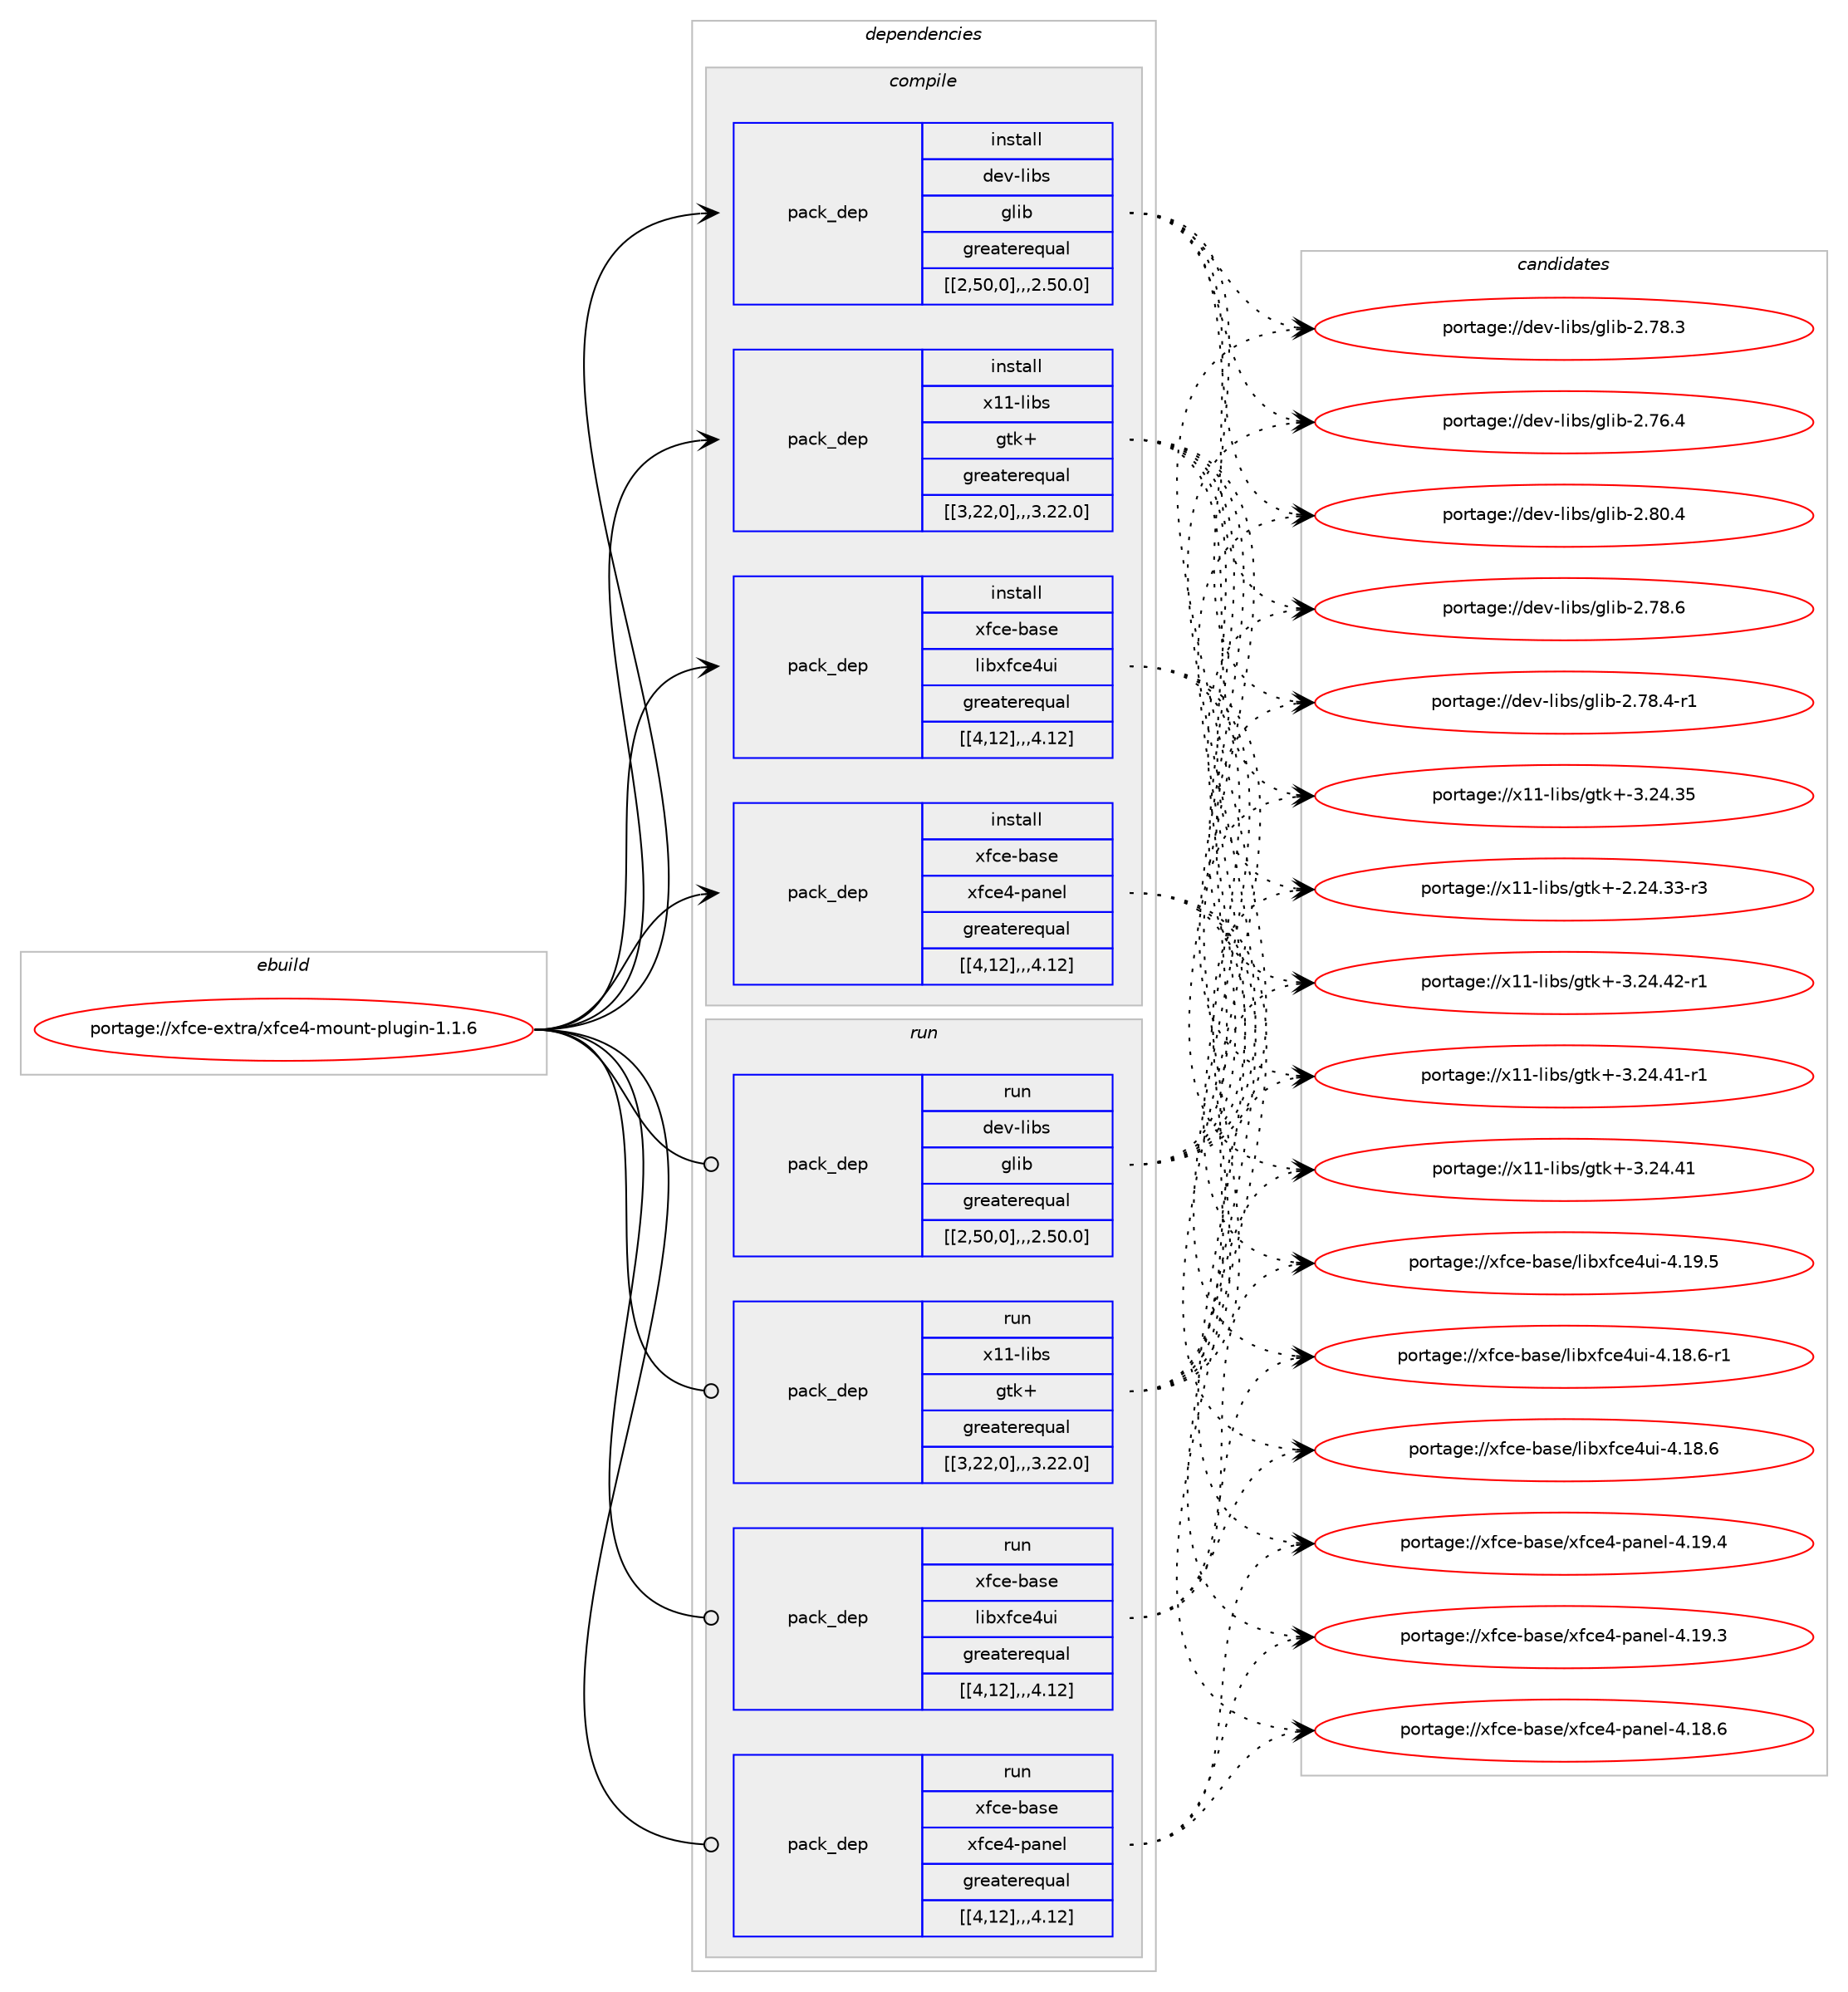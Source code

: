 digraph prolog {

# *************
# Graph options
# *************

newrank=true;
concentrate=true;
compound=true;
graph [rankdir=LR,fontname=Helvetica,fontsize=10,ranksep=1.5];#, ranksep=2.5, nodesep=0.2];
edge  [arrowhead=vee];
node  [fontname=Helvetica,fontsize=10];

# **********
# The ebuild
# **********

subgraph cluster_leftcol {
color=gray;
label=<<i>ebuild</i>>;
id [label="portage://xfce-extra/xfce4-mount-plugin-1.1.6", color=red, width=4, href="../xfce-extra/xfce4-mount-plugin-1.1.6.svg"];
}

# ****************
# The dependencies
# ****************

subgraph cluster_midcol {
color=gray;
label=<<i>dependencies</i>>;
subgraph cluster_compile {
fillcolor="#eeeeee";
style=filled;
label=<<i>compile</i>>;
subgraph pack24157 {
dependency37058 [label=<<TABLE BORDER="0" CELLBORDER="1" CELLSPACING="0" CELLPADDING="4" WIDTH="220"><TR><TD ROWSPAN="6" CELLPADDING="30">pack_dep</TD></TR><TR><TD WIDTH="110">install</TD></TR><TR><TD>dev-libs</TD></TR><TR><TD>glib</TD></TR><TR><TD>greaterequal</TD></TR><TR><TD>[[2,50,0],,,2.50.0]</TD></TR></TABLE>>, shape=none, color=blue];
}
id:e -> dependency37058:w [weight=20,style="solid",arrowhead="vee"];
subgraph pack24158 {
dependency37059 [label=<<TABLE BORDER="0" CELLBORDER="1" CELLSPACING="0" CELLPADDING="4" WIDTH="220"><TR><TD ROWSPAN="6" CELLPADDING="30">pack_dep</TD></TR><TR><TD WIDTH="110">install</TD></TR><TR><TD>x11-libs</TD></TR><TR><TD>gtk+</TD></TR><TR><TD>greaterequal</TD></TR><TR><TD>[[3,22,0],,,3.22.0]</TD></TR></TABLE>>, shape=none, color=blue];
}
id:e -> dependency37059:w [weight=20,style="solid",arrowhead="vee"];
subgraph pack24159 {
dependency37060 [label=<<TABLE BORDER="0" CELLBORDER="1" CELLSPACING="0" CELLPADDING="4" WIDTH="220"><TR><TD ROWSPAN="6" CELLPADDING="30">pack_dep</TD></TR><TR><TD WIDTH="110">install</TD></TR><TR><TD>xfce-base</TD></TR><TR><TD>libxfce4ui</TD></TR><TR><TD>greaterequal</TD></TR><TR><TD>[[4,12],,,4.12]</TD></TR></TABLE>>, shape=none, color=blue];
}
id:e -> dependency37060:w [weight=20,style="solid",arrowhead="vee"];
subgraph pack24160 {
dependency37061 [label=<<TABLE BORDER="0" CELLBORDER="1" CELLSPACING="0" CELLPADDING="4" WIDTH="220"><TR><TD ROWSPAN="6" CELLPADDING="30">pack_dep</TD></TR><TR><TD WIDTH="110">install</TD></TR><TR><TD>xfce-base</TD></TR><TR><TD>xfce4-panel</TD></TR><TR><TD>greaterequal</TD></TR><TR><TD>[[4,12],,,4.12]</TD></TR></TABLE>>, shape=none, color=blue];
}
id:e -> dependency37061:w [weight=20,style="solid",arrowhead="vee"];
}
subgraph cluster_compileandrun {
fillcolor="#eeeeee";
style=filled;
label=<<i>compile and run</i>>;
}
subgraph cluster_run {
fillcolor="#eeeeee";
style=filled;
label=<<i>run</i>>;
subgraph pack24161 {
dependency37062 [label=<<TABLE BORDER="0" CELLBORDER="1" CELLSPACING="0" CELLPADDING="4" WIDTH="220"><TR><TD ROWSPAN="6" CELLPADDING="30">pack_dep</TD></TR><TR><TD WIDTH="110">run</TD></TR><TR><TD>dev-libs</TD></TR><TR><TD>glib</TD></TR><TR><TD>greaterequal</TD></TR><TR><TD>[[2,50,0],,,2.50.0]</TD></TR></TABLE>>, shape=none, color=blue];
}
id:e -> dependency37062:w [weight=20,style="solid",arrowhead="odot"];
subgraph pack24162 {
dependency37063 [label=<<TABLE BORDER="0" CELLBORDER="1" CELLSPACING="0" CELLPADDING="4" WIDTH="220"><TR><TD ROWSPAN="6" CELLPADDING="30">pack_dep</TD></TR><TR><TD WIDTH="110">run</TD></TR><TR><TD>x11-libs</TD></TR><TR><TD>gtk+</TD></TR><TR><TD>greaterequal</TD></TR><TR><TD>[[3,22,0],,,3.22.0]</TD></TR></TABLE>>, shape=none, color=blue];
}
id:e -> dependency37063:w [weight=20,style="solid",arrowhead="odot"];
subgraph pack24163 {
dependency37064 [label=<<TABLE BORDER="0" CELLBORDER="1" CELLSPACING="0" CELLPADDING="4" WIDTH="220"><TR><TD ROWSPAN="6" CELLPADDING="30">pack_dep</TD></TR><TR><TD WIDTH="110">run</TD></TR><TR><TD>xfce-base</TD></TR><TR><TD>libxfce4ui</TD></TR><TR><TD>greaterequal</TD></TR><TR><TD>[[4,12],,,4.12]</TD></TR></TABLE>>, shape=none, color=blue];
}
id:e -> dependency37064:w [weight=20,style="solid",arrowhead="odot"];
subgraph pack24164 {
dependency37065 [label=<<TABLE BORDER="0" CELLBORDER="1" CELLSPACING="0" CELLPADDING="4" WIDTH="220"><TR><TD ROWSPAN="6" CELLPADDING="30">pack_dep</TD></TR><TR><TD WIDTH="110">run</TD></TR><TR><TD>xfce-base</TD></TR><TR><TD>xfce4-panel</TD></TR><TR><TD>greaterequal</TD></TR><TR><TD>[[4,12],,,4.12]</TD></TR></TABLE>>, shape=none, color=blue];
}
id:e -> dependency37065:w [weight=20,style="solid",arrowhead="odot"];
}
}

# **************
# The candidates
# **************

subgraph cluster_choices {
rank=same;
color=gray;
label=<<i>candidates</i>>;

subgraph choice24157 {
color=black;
nodesep=1;
choice1001011184510810598115471031081059845504656484652 [label="portage://dev-libs/glib-2.80.4", color=red, width=4,href="../dev-libs/glib-2.80.4.svg"];
choice1001011184510810598115471031081059845504655564654 [label="portage://dev-libs/glib-2.78.6", color=red, width=4,href="../dev-libs/glib-2.78.6.svg"];
choice10010111845108105981154710310810598455046555646524511449 [label="portage://dev-libs/glib-2.78.4-r1", color=red, width=4,href="../dev-libs/glib-2.78.4-r1.svg"];
choice1001011184510810598115471031081059845504655564651 [label="portage://dev-libs/glib-2.78.3", color=red, width=4,href="../dev-libs/glib-2.78.3.svg"];
choice1001011184510810598115471031081059845504655544652 [label="portage://dev-libs/glib-2.76.4", color=red, width=4,href="../dev-libs/glib-2.76.4.svg"];
dependency37058:e -> choice1001011184510810598115471031081059845504656484652:w [style=dotted,weight="100"];
dependency37058:e -> choice1001011184510810598115471031081059845504655564654:w [style=dotted,weight="100"];
dependency37058:e -> choice10010111845108105981154710310810598455046555646524511449:w [style=dotted,weight="100"];
dependency37058:e -> choice1001011184510810598115471031081059845504655564651:w [style=dotted,weight="100"];
dependency37058:e -> choice1001011184510810598115471031081059845504655544652:w [style=dotted,weight="100"];
}
subgraph choice24158 {
color=black;
nodesep=1;
choice12049494510810598115471031161074345514650524652504511449 [label="portage://x11-libs/gtk+-3.24.42-r1", color=red, width=4,href="../x11-libs/gtk+-3.24.42-r1.svg"];
choice12049494510810598115471031161074345514650524652494511449 [label="portage://x11-libs/gtk+-3.24.41-r1", color=red, width=4,href="../x11-libs/gtk+-3.24.41-r1.svg"];
choice1204949451081059811547103116107434551465052465249 [label="portage://x11-libs/gtk+-3.24.41", color=red, width=4,href="../x11-libs/gtk+-3.24.41.svg"];
choice1204949451081059811547103116107434551465052465153 [label="portage://x11-libs/gtk+-3.24.35", color=red, width=4,href="../x11-libs/gtk+-3.24.35.svg"];
choice12049494510810598115471031161074345504650524651514511451 [label="portage://x11-libs/gtk+-2.24.33-r3", color=red, width=4,href="../x11-libs/gtk+-2.24.33-r3.svg"];
dependency37059:e -> choice12049494510810598115471031161074345514650524652504511449:w [style=dotted,weight="100"];
dependency37059:e -> choice12049494510810598115471031161074345514650524652494511449:w [style=dotted,weight="100"];
dependency37059:e -> choice1204949451081059811547103116107434551465052465249:w [style=dotted,weight="100"];
dependency37059:e -> choice1204949451081059811547103116107434551465052465153:w [style=dotted,weight="100"];
dependency37059:e -> choice12049494510810598115471031161074345504650524651514511451:w [style=dotted,weight="100"];
}
subgraph choice24159 {
color=black;
nodesep=1;
choice120102991014598971151014710810598120102991015211710545524649574653 [label="portage://xfce-base/libxfce4ui-4.19.5", color=red, width=4,href="../xfce-base/libxfce4ui-4.19.5.svg"];
choice1201029910145989711510147108105981201029910152117105455246495646544511449 [label="portage://xfce-base/libxfce4ui-4.18.6-r1", color=red, width=4,href="../xfce-base/libxfce4ui-4.18.6-r1.svg"];
choice120102991014598971151014710810598120102991015211710545524649564654 [label="portage://xfce-base/libxfce4ui-4.18.6", color=red, width=4,href="../xfce-base/libxfce4ui-4.18.6.svg"];
dependency37060:e -> choice120102991014598971151014710810598120102991015211710545524649574653:w [style=dotted,weight="100"];
dependency37060:e -> choice1201029910145989711510147108105981201029910152117105455246495646544511449:w [style=dotted,weight="100"];
dependency37060:e -> choice120102991014598971151014710810598120102991015211710545524649564654:w [style=dotted,weight="100"];
}
subgraph choice24160 {
color=black;
nodesep=1;
choice12010299101459897115101471201029910152451129711010110845524649574652 [label="portage://xfce-base/xfce4-panel-4.19.4", color=red, width=4,href="../xfce-base/xfce4-panel-4.19.4.svg"];
choice12010299101459897115101471201029910152451129711010110845524649574651 [label="portage://xfce-base/xfce4-panel-4.19.3", color=red, width=4,href="../xfce-base/xfce4-panel-4.19.3.svg"];
choice12010299101459897115101471201029910152451129711010110845524649564654 [label="portage://xfce-base/xfce4-panel-4.18.6", color=red, width=4,href="../xfce-base/xfce4-panel-4.18.6.svg"];
dependency37061:e -> choice12010299101459897115101471201029910152451129711010110845524649574652:w [style=dotted,weight="100"];
dependency37061:e -> choice12010299101459897115101471201029910152451129711010110845524649574651:w [style=dotted,weight="100"];
dependency37061:e -> choice12010299101459897115101471201029910152451129711010110845524649564654:w [style=dotted,weight="100"];
}
subgraph choice24161 {
color=black;
nodesep=1;
choice1001011184510810598115471031081059845504656484652 [label="portage://dev-libs/glib-2.80.4", color=red, width=4,href="../dev-libs/glib-2.80.4.svg"];
choice1001011184510810598115471031081059845504655564654 [label="portage://dev-libs/glib-2.78.6", color=red, width=4,href="../dev-libs/glib-2.78.6.svg"];
choice10010111845108105981154710310810598455046555646524511449 [label="portage://dev-libs/glib-2.78.4-r1", color=red, width=4,href="../dev-libs/glib-2.78.4-r1.svg"];
choice1001011184510810598115471031081059845504655564651 [label="portage://dev-libs/glib-2.78.3", color=red, width=4,href="../dev-libs/glib-2.78.3.svg"];
choice1001011184510810598115471031081059845504655544652 [label="portage://dev-libs/glib-2.76.4", color=red, width=4,href="../dev-libs/glib-2.76.4.svg"];
dependency37062:e -> choice1001011184510810598115471031081059845504656484652:w [style=dotted,weight="100"];
dependency37062:e -> choice1001011184510810598115471031081059845504655564654:w [style=dotted,weight="100"];
dependency37062:e -> choice10010111845108105981154710310810598455046555646524511449:w [style=dotted,weight="100"];
dependency37062:e -> choice1001011184510810598115471031081059845504655564651:w [style=dotted,weight="100"];
dependency37062:e -> choice1001011184510810598115471031081059845504655544652:w [style=dotted,weight="100"];
}
subgraph choice24162 {
color=black;
nodesep=1;
choice12049494510810598115471031161074345514650524652504511449 [label="portage://x11-libs/gtk+-3.24.42-r1", color=red, width=4,href="../x11-libs/gtk+-3.24.42-r1.svg"];
choice12049494510810598115471031161074345514650524652494511449 [label="portage://x11-libs/gtk+-3.24.41-r1", color=red, width=4,href="../x11-libs/gtk+-3.24.41-r1.svg"];
choice1204949451081059811547103116107434551465052465249 [label="portage://x11-libs/gtk+-3.24.41", color=red, width=4,href="../x11-libs/gtk+-3.24.41.svg"];
choice1204949451081059811547103116107434551465052465153 [label="portage://x11-libs/gtk+-3.24.35", color=red, width=4,href="../x11-libs/gtk+-3.24.35.svg"];
choice12049494510810598115471031161074345504650524651514511451 [label="portage://x11-libs/gtk+-2.24.33-r3", color=red, width=4,href="../x11-libs/gtk+-2.24.33-r3.svg"];
dependency37063:e -> choice12049494510810598115471031161074345514650524652504511449:w [style=dotted,weight="100"];
dependency37063:e -> choice12049494510810598115471031161074345514650524652494511449:w [style=dotted,weight="100"];
dependency37063:e -> choice1204949451081059811547103116107434551465052465249:w [style=dotted,weight="100"];
dependency37063:e -> choice1204949451081059811547103116107434551465052465153:w [style=dotted,weight="100"];
dependency37063:e -> choice12049494510810598115471031161074345504650524651514511451:w [style=dotted,weight="100"];
}
subgraph choice24163 {
color=black;
nodesep=1;
choice120102991014598971151014710810598120102991015211710545524649574653 [label="portage://xfce-base/libxfce4ui-4.19.5", color=red, width=4,href="../xfce-base/libxfce4ui-4.19.5.svg"];
choice1201029910145989711510147108105981201029910152117105455246495646544511449 [label="portage://xfce-base/libxfce4ui-4.18.6-r1", color=red, width=4,href="../xfce-base/libxfce4ui-4.18.6-r1.svg"];
choice120102991014598971151014710810598120102991015211710545524649564654 [label="portage://xfce-base/libxfce4ui-4.18.6", color=red, width=4,href="../xfce-base/libxfce4ui-4.18.6.svg"];
dependency37064:e -> choice120102991014598971151014710810598120102991015211710545524649574653:w [style=dotted,weight="100"];
dependency37064:e -> choice1201029910145989711510147108105981201029910152117105455246495646544511449:w [style=dotted,weight="100"];
dependency37064:e -> choice120102991014598971151014710810598120102991015211710545524649564654:w [style=dotted,weight="100"];
}
subgraph choice24164 {
color=black;
nodesep=1;
choice12010299101459897115101471201029910152451129711010110845524649574652 [label="portage://xfce-base/xfce4-panel-4.19.4", color=red, width=4,href="../xfce-base/xfce4-panel-4.19.4.svg"];
choice12010299101459897115101471201029910152451129711010110845524649574651 [label="portage://xfce-base/xfce4-panel-4.19.3", color=red, width=4,href="../xfce-base/xfce4-panel-4.19.3.svg"];
choice12010299101459897115101471201029910152451129711010110845524649564654 [label="portage://xfce-base/xfce4-panel-4.18.6", color=red, width=4,href="../xfce-base/xfce4-panel-4.18.6.svg"];
dependency37065:e -> choice12010299101459897115101471201029910152451129711010110845524649574652:w [style=dotted,weight="100"];
dependency37065:e -> choice12010299101459897115101471201029910152451129711010110845524649574651:w [style=dotted,weight="100"];
dependency37065:e -> choice12010299101459897115101471201029910152451129711010110845524649564654:w [style=dotted,weight="100"];
}
}

}
